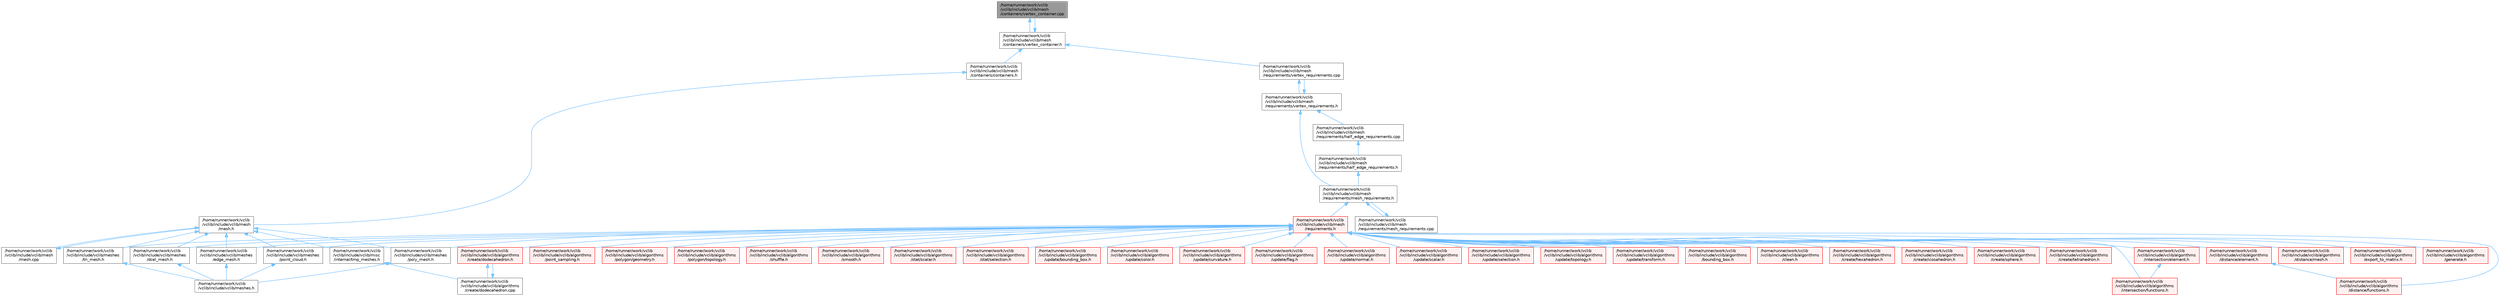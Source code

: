 digraph "/home/runner/work/vclib/vclib/include/vclib/mesh/containers/vertex_container.cpp"
{
 // LATEX_PDF_SIZE
  bgcolor="transparent";
  edge [fontname=Helvetica,fontsize=10,labelfontname=Helvetica,labelfontsize=10];
  node [fontname=Helvetica,fontsize=10,shape=box,height=0.2,width=0.4];
  Node1 [label="/home/runner/work/vclib\l/vclib/include/vclib/mesh\l/containers/vertex_container.cpp",height=0.2,width=0.4,color="gray40", fillcolor="grey60", style="filled", fontcolor="black",tooltip=" "];
  Node1 -> Node2 [dir="back",color="steelblue1",style="solid"];
  Node2 [label="/home/runner/work/vclib\l/vclib/include/vclib/mesh\l/containers/vertex_container.h",height=0.2,width=0.4,color="grey40", fillcolor="white", style="filled",URL="$vertex__container_8h.html",tooltip=" "];
  Node2 -> Node3 [dir="back",color="steelblue1",style="solid"];
  Node3 [label="/home/runner/work/vclib\l/vclib/include/vclib/mesh\l/containers/containers.h",height=0.2,width=0.4,color="grey40", fillcolor="white", style="filled",URL="$mesh_2containers_2containers_8h.html",tooltip=" "];
  Node3 -> Node4 [dir="back",color="steelblue1",style="solid"];
  Node4 [label="/home/runner/work/vclib\l/vclib/include/vclib/mesh\l/mesh.h",height=0.2,width=0.4,color="grey40", fillcolor="white", style="filled",URL="$mesh_2mesh_8h.html",tooltip=" "];
  Node4 -> Node5 [dir="back",color="steelblue1",style="solid"];
  Node5 [label="/home/runner/work/vclib\l/vclib/include/vclib/mesh\l/mesh.cpp",height=0.2,width=0.4,color="grey40", fillcolor="white", style="filled",URL="$mesh_2mesh_8cpp.html",tooltip=" "];
  Node5 -> Node4 [dir="back",color="steelblue1",style="solid"];
  Node4 -> Node6 [dir="back",color="steelblue1",style="solid"];
  Node6 [label="/home/runner/work/vclib\l/vclib/include/vclib/meshes\l/dcel_mesh.h",height=0.2,width=0.4,color="grey40", fillcolor="white", style="filled",URL="$dcel__mesh_8h.html",tooltip=" "];
  Node6 -> Node7 [dir="back",color="steelblue1",style="solid"];
  Node7 [label="/home/runner/work/vclib\l/vclib/include/vclib/meshes.h",height=0.2,width=0.4,color="grey40", fillcolor="white", style="filled",URL="$meshes_8h.html",tooltip=" "];
  Node4 -> Node8 [dir="back",color="steelblue1",style="solid"];
  Node8 [label="/home/runner/work/vclib\l/vclib/include/vclib/meshes\l/edge_mesh.h",height=0.2,width=0.4,color="grey40", fillcolor="white", style="filled",URL="$edge__mesh_8h.html",tooltip=" "];
  Node8 -> Node7 [dir="back",color="steelblue1",style="solid"];
  Node4 -> Node9 [dir="back",color="steelblue1",style="solid"];
  Node9 [label="/home/runner/work/vclib\l/vclib/include/vclib/meshes\l/point_cloud.h",height=0.2,width=0.4,color="grey40", fillcolor="white", style="filled",URL="$point__cloud_8h.html",tooltip=" "];
  Node9 -> Node7 [dir="back",color="steelblue1",style="solid"];
  Node4 -> Node10 [dir="back",color="steelblue1",style="solid"];
  Node10 [label="/home/runner/work/vclib\l/vclib/include/vclib/meshes\l/poly_mesh.h",height=0.2,width=0.4,color="grey40", fillcolor="white", style="filled",URL="$poly__mesh_8h.html",tooltip=" "];
  Node10 -> Node7 [dir="back",color="steelblue1",style="solid"];
  Node4 -> Node11 [dir="back",color="steelblue1",style="solid"];
  Node11 [label="/home/runner/work/vclib\l/vclib/include/vclib/meshes\l/tri_mesh.h",height=0.2,width=0.4,color="grey40", fillcolor="white", style="filled",URL="$tri__mesh_8h.html",tooltip=" "];
  Node11 -> Node7 [dir="back",color="steelblue1",style="solid"];
  Node4 -> Node12 [dir="back",color="steelblue1",style="solid"];
  Node12 [label="/home/runner/work/vclib\l/vclib/include/vclib/misc\l/internal/tmp_meshes.h",height=0.2,width=0.4,color="grey40", fillcolor="white", style="filled",URL="$tmp__meshes_8h.html",tooltip=" "];
  Node12 -> Node13 [dir="back",color="steelblue1",style="solid"];
  Node13 [label="/home/runner/work/vclib\l/vclib/include/vclib/algorithms\l/create/dodecahedron.cpp",height=0.2,width=0.4,color="grey40", fillcolor="white", style="filled",URL="$dodecahedron_8cpp.html",tooltip=" "];
  Node13 -> Node14 [dir="back",color="steelblue1",style="solid"];
  Node14 [label="/home/runner/work/vclib\l/vclib/include/vclib/algorithms\l/create/dodecahedron.h",height=0.2,width=0.4,color="red", fillcolor="#FFF0F0", style="filled",URL="$dodecahedron_8h.html",tooltip=" "];
  Node14 -> Node13 [dir="back",color="steelblue1",style="solid"];
  Node2 -> Node1 [dir="back",color="steelblue1",style="solid"];
  Node2 -> Node17 [dir="back",color="steelblue1",style="solid"];
  Node17 [label="/home/runner/work/vclib\l/vclib/include/vclib/mesh\l/requirements/vertex_requirements.cpp",height=0.2,width=0.4,color="grey40", fillcolor="white", style="filled",URL="$vertex__requirements_8cpp.html",tooltip=" "];
  Node17 -> Node18 [dir="back",color="steelblue1",style="solid"];
  Node18 [label="/home/runner/work/vclib\l/vclib/include/vclib/mesh\l/requirements/vertex_requirements.h",height=0.2,width=0.4,color="grey40", fillcolor="white", style="filled",URL="$vertex__requirements_8h.html",tooltip=" "];
  Node18 -> Node19 [dir="back",color="steelblue1",style="solid"];
  Node19 [label="/home/runner/work/vclib\l/vclib/include/vclib/mesh\l/requirements/half_edge_requirements.cpp",height=0.2,width=0.4,color="grey40", fillcolor="white", style="filled",URL="$half__edge__requirements_8cpp.html",tooltip=" "];
  Node19 -> Node20 [dir="back",color="steelblue1",style="solid"];
  Node20 [label="/home/runner/work/vclib\l/vclib/include/vclib/mesh\l/requirements/half_edge_requirements.h",height=0.2,width=0.4,color="grey40", fillcolor="white", style="filled",URL="$half__edge__requirements_8h.html",tooltip=" "];
  Node20 -> Node21 [dir="back",color="steelblue1",style="solid"];
  Node21 [label="/home/runner/work/vclib\l/vclib/include/vclib/mesh\l/requirements/mesh_requirements.h",height=0.2,width=0.4,color="grey40", fillcolor="white", style="filled",URL="$mesh__requirements_8h.html",tooltip=" "];
  Node21 -> Node22 [dir="back",color="steelblue1",style="solid"];
  Node22 [label="/home/runner/work/vclib\l/vclib/include/vclib/mesh\l/requirements.h",height=0.2,width=0.4,color="red", fillcolor="#FFF0F0", style="filled",URL="$requirements_8h.html",tooltip=" "];
  Node22 -> Node23 [dir="back",color="steelblue1",style="solid"];
  Node23 [label="/home/runner/work/vclib\l/vclib/include/vclib/algorithms\l/bounding_box.h",height=0.2,width=0.4,color="red", fillcolor="#FFF0F0", style="filled",URL="$algorithms_2bounding__box_8h.html",tooltip=" "];
  Node22 -> Node44 [dir="back",color="steelblue1",style="solid"];
  Node44 [label="/home/runner/work/vclib\l/vclib/include/vclib/algorithms\l/clean.h",height=0.2,width=0.4,color="red", fillcolor="#FFF0F0", style="filled",URL="$clean_8h.html",tooltip=" "];
  Node22 -> Node14 [dir="back",color="steelblue1",style="solid"];
  Node22 -> Node52 [dir="back",color="steelblue1",style="solid"];
  Node52 [label="/home/runner/work/vclib\l/vclib/include/vclib/algorithms\l/create/hexahedron.h",height=0.2,width=0.4,color="red", fillcolor="#FFF0F0", style="filled",URL="$hexahedron_8h.html",tooltip=" "];
  Node22 -> Node54 [dir="back",color="steelblue1",style="solid"];
  Node54 [label="/home/runner/work/vclib\l/vclib/include/vclib/algorithms\l/create/icosahedron.h",height=0.2,width=0.4,color="red", fillcolor="#FFF0F0", style="filled",URL="$icosahedron_8h.html",tooltip=" "];
  Node22 -> Node47 [dir="back",color="steelblue1",style="solid"];
  Node47 [label="/home/runner/work/vclib\l/vclib/include/vclib/algorithms\l/create/sphere.h",height=0.2,width=0.4,color="red", fillcolor="#FFF0F0", style="filled",URL="$algorithms_2create_2sphere_8h.html",tooltip=" "];
  Node22 -> Node56 [dir="back",color="steelblue1",style="solid"];
  Node56 [label="/home/runner/work/vclib\l/vclib/include/vclib/algorithms\l/create/tetrahedron.h",height=0.2,width=0.4,color="red", fillcolor="#FFF0F0", style="filled",URL="$tetrahedron_8h.html",tooltip=" "];
  Node22 -> Node26 [dir="back",color="steelblue1",style="solid"];
  Node26 [label="/home/runner/work/vclib\l/vclib/include/vclib/algorithms\l/distance/element.h",height=0.2,width=0.4,color="red", fillcolor="#FFF0F0", style="filled",URL="$algorithms_2distance_2element_8h.html",tooltip=" "];
  Node26 -> Node27 [dir="back",color="steelblue1",style="solid"];
  Node27 [label="/home/runner/work/vclib\l/vclib/include/vclib/algorithms\l/distance/functions.h",height=0.2,width=0.4,color="red", fillcolor="#FFF0F0", style="filled",URL="$distance_2functions_8h.html",tooltip=" "];
  Node22 -> Node27 [dir="back",color="steelblue1",style="solid"];
  Node22 -> Node34 [dir="back",color="steelblue1",style="solid"];
  Node34 [label="/home/runner/work/vclib\l/vclib/include/vclib/algorithms\l/distance/mesh.h",height=0.2,width=0.4,color="red", fillcolor="#FFF0F0", style="filled",URL="$algorithms_2distance_2mesh_8h.html",tooltip=" "];
  Node22 -> Node58 [dir="back",color="steelblue1",style="solid"];
  Node58 [label="/home/runner/work/vclib\l/vclib/include/vclib/algorithms\l/export_to_matrix.h",height=0.2,width=0.4,color="red", fillcolor="#FFF0F0", style="filled",URL="$export__to__matrix_8h.html",tooltip=" "];
  Node22 -> Node60 [dir="back",color="steelblue1",style="solid"];
  Node60 [label="/home/runner/work/vclib\l/vclib/include/vclib/algorithms\l/generate.h",height=0.2,width=0.4,color="red", fillcolor="#FFF0F0", style="filled",URL="$generate_8h.html",tooltip=" "];
  Node22 -> Node65 [dir="back",color="steelblue1",style="solid"];
  Node65 [label="/home/runner/work/vclib\l/vclib/include/vclib/algorithms\l/intersection/element.h",height=0.2,width=0.4,color="red", fillcolor="#FFF0F0", style="filled",URL="$algorithms_2intersection_2element_8h.html",tooltip=" "];
  Node65 -> Node67 [dir="back",color="steelblue1",style="solid"];
  Node67 [label="/home/runner/work/vclib\l/vclib/include/vclib/algorithms\l/intersection/functions.h",height=0.2,width=0.4,color="red", fillcolor="#FFF0F0", style="filled",URL="$intersection_2functions_8h.html",tooltip=" "];
  Node22 -> Node67 [dir="back",color="steelblue1",style="solid"];
  Node22 -> Node68 [dir="back",color="steelblue1",style="solid"];
  Node68 [label="/home/runner/work/vclib\l/vclib/include/vclib/algorithms\l/point_sampling.h",height=0.2,width=0.4,color="red", fillcolor="#FFF0F0", style="filled",URL="$point__sampling_8h.html",tooltip=" "];
  Node22 -> Node70 [dir="back",color="steelblue1",style="solid"];
  Node70 [label="/home/runner/work/vclib\l/vclib/include/vclib/algorithms\l/polygon/geometry.h",height=0.2,width=0.4,color="red", fillcolor="#FFF0F0", style="filled",URL="$geometry_8h.html",tooltip=" "];
  Node22 -> Node112 [dir="back",color="steelblue1",style="solid"];
  Node112 [label="/home/runner/work/vclib\l/vclib/include/vclib/algorithms\l/polygon/topology.h",height=0.2,width=0.4,color="red", fillcolor="#FFF0F0", style="filled",URL="$polygon_2topology_8h.html",tooltip=" "];
  Node22 -> Node113 [dir="back",color="steelblue1",style="solid"];
  Node113 [label="/home/runner/work/vclib\l/vclib/include/vclib/algorithms\l/shuffle.h",height=0.2,width=0.4,color="red", fillcolor="#FFF0F0", style="filled",URL="$shuffle_8h.html",tooltip=" "];
  Node22 -> Node115 [dir="back",color="steelblue1",style="solid"];
  Node115 [label="/home/runner/work/vclib\l/vclib/include/vclib/algorithms\l/smooth.h",height=0.2,width=0.4,color="red", fillcolor="#FFF0F0", style="filled",URL="$smooth_8h.html",tooltip=" "];
  Node22 -> Node117 [dir="back",color="steelblue1",style="solid"];
  Node117 [label="/home/runner/work/vclib\l/vclib/include/vclib/algorithms\l/stat/scalar.h",height=0.2,width=0.4,color="red", fillcolor="#FFF0F0", style="filled",URL="$algorithms_2stat_2scalar_8h.html",tooltip=" "];
  Node22 -> Node119 [dir="back",color="steelblue1",style="solid"];
  Node119 [label="/home/runner/work/vclib\l/vclib/include/vclib/algorithms\l/stat/selection.h",height=0.2,width=0.4,color="red", fillcolor="#FFF0F0", style="filled",URL="$algorithms_2stat_2selection_8h.html",tooltip=" "];
  Node22 -> Node43 [dir="back",color="steelblue1",style="solid"];
  Node43 [label="/home/runner/work/vclib\l/vclib/include/vclib/algorithms\l/update/bounding_box.h",height=0.2,width=0.4,color="red", fillcolor="#FFF0F0", style="filled",URL="$algorithms_2update_2bounding__box_8h.html",tooltip=" "];
  Node22 -> Node49 [dir="back",color="steelblue1",style="solid"];
  Node49 [label="/home/runner/work/vclib\l/vclib/include/vclib/algorithms\l/update/color.h",height=0.2,width=0.4,color="red", fillcolor="#FFF0F0", style="filled",URL="$algorithms_2update_2color_8h.html",tooltip=" "];
  Node22 -> Node36 [dir="back",color="steelblue1",style="solid"];
  Node36 [label="/home/runner/work/vclib\l/vclib/include/vclib/algorithms\l/update/curvature.h",height=0.2,width=0.4,color="red", fillcolor="#FFF0F0", style="filled",URL="$curvature_8h.html",tooltip=" "];
  Node22 -> Node121 [dir="back",color="steelblue1",style="solid"];
  Node121 [label="/home/runner/work/vclib\l/vclib/include/vclib/algorithms\l/update/flag.h",height=0.2,width=0.4,color="red", fillcolor="#FFF0F0", style="filled",URL="$flag_8h.html",tooltip=" "];
  Node22 -> Node73 [dir="back",color="steelblue1",style="solid"];
  Node73 [label="/home/runner/work/vclib\l/vclib/include/vclib/algorithms\l/update/normal.h",height=0.2,width=0.4,color="red", fillcolor="#FFF0F0", style="filled",URL="$algorithms_2update_2normal_8h.html",tooltip=" "];
  Node22 -> Node77 [dir="back",color="steelblue1",style="solid"];
  Node77 [label="/home/runner/work/vclib\l/vclib/include/vclib/algorithms\l/update/scalar.h",height=0.2,width=0.4,color="red", fillcolor="#FFF0F0", style="filled",URL="$algorithms_2update_2scalar_8h.html",tooltip=" "];
  Node22 -> Node51 [dir="back",color="steelblue1",style="solid"];
  Node51 [label="/home/runner/work/vclib\l/vclib/include/vclib/algorithms\l/update/selection.h",height=0.2,width=0.4,color="red", fillcolor="#FFF0F0", style="filled",URL="$algorithms_2update_2selection_8h.html",tooltip=" "];
  Node22 -> Node123 [dir="back",color="steelblue1",style="solid"];
  Node123 [label="/home/runner/work/vclib\l/vclib/include/vclib/algorithms\l/update/topology.h",height=0.2,width=0.4,color="red", fillcolor="#FFF0F0", style="filled",URL="$update_2topology_8h.html",tooltip=" "];
  Node22 -> Node75 [dir="back",color="steelblue1",style="solid"];
  Node75 [label="/home/runner/work/vclib\l/vclib/include/vclib/algorithms\l/update/transform.h",height=0.2,width=0.4,color="red", fillcolor="#FFF0F0", style="filled",URL="$algorithms_2update_2transform_8h.html",tooltip=" "];
  Node22 -> Node6 [dir="back",color="steelblue1",style="solid"];
  Node22 -> Node8 [dir="back",color="steelblue1",style="solid"];
  Node22 -> Node9 [dir="back",color="steelblue1",style="solid"];
  Node22 -> Node10 [dir="back",color="steelblue1",style="solid"];
  Node22 -> Node11 [dir="back",color="steelblue1",style="solid"];
  Node21 -> Node166 [dir="back",color="steelblue1",style="solid"];
  Node166 [label="/home/runner/work/vclib\l/vclib/include/vclib/mesh\l/requirements/mesh_requirements.cpp",height=0.2,width=0.4,color="grey40", fillcolor="white", style="filled",URL="$mesh__requirements_8cpp.html",tooltip=" "];
  Node166 -> Node21 [dir="back",color="steelblue1",style="solid"];
  Node18 -> Node21 [dir="back",color="steelblue1",style="solid"];
  Node18 -> Node17 [dir="back",color="steelblue1",style="solid"];
}
